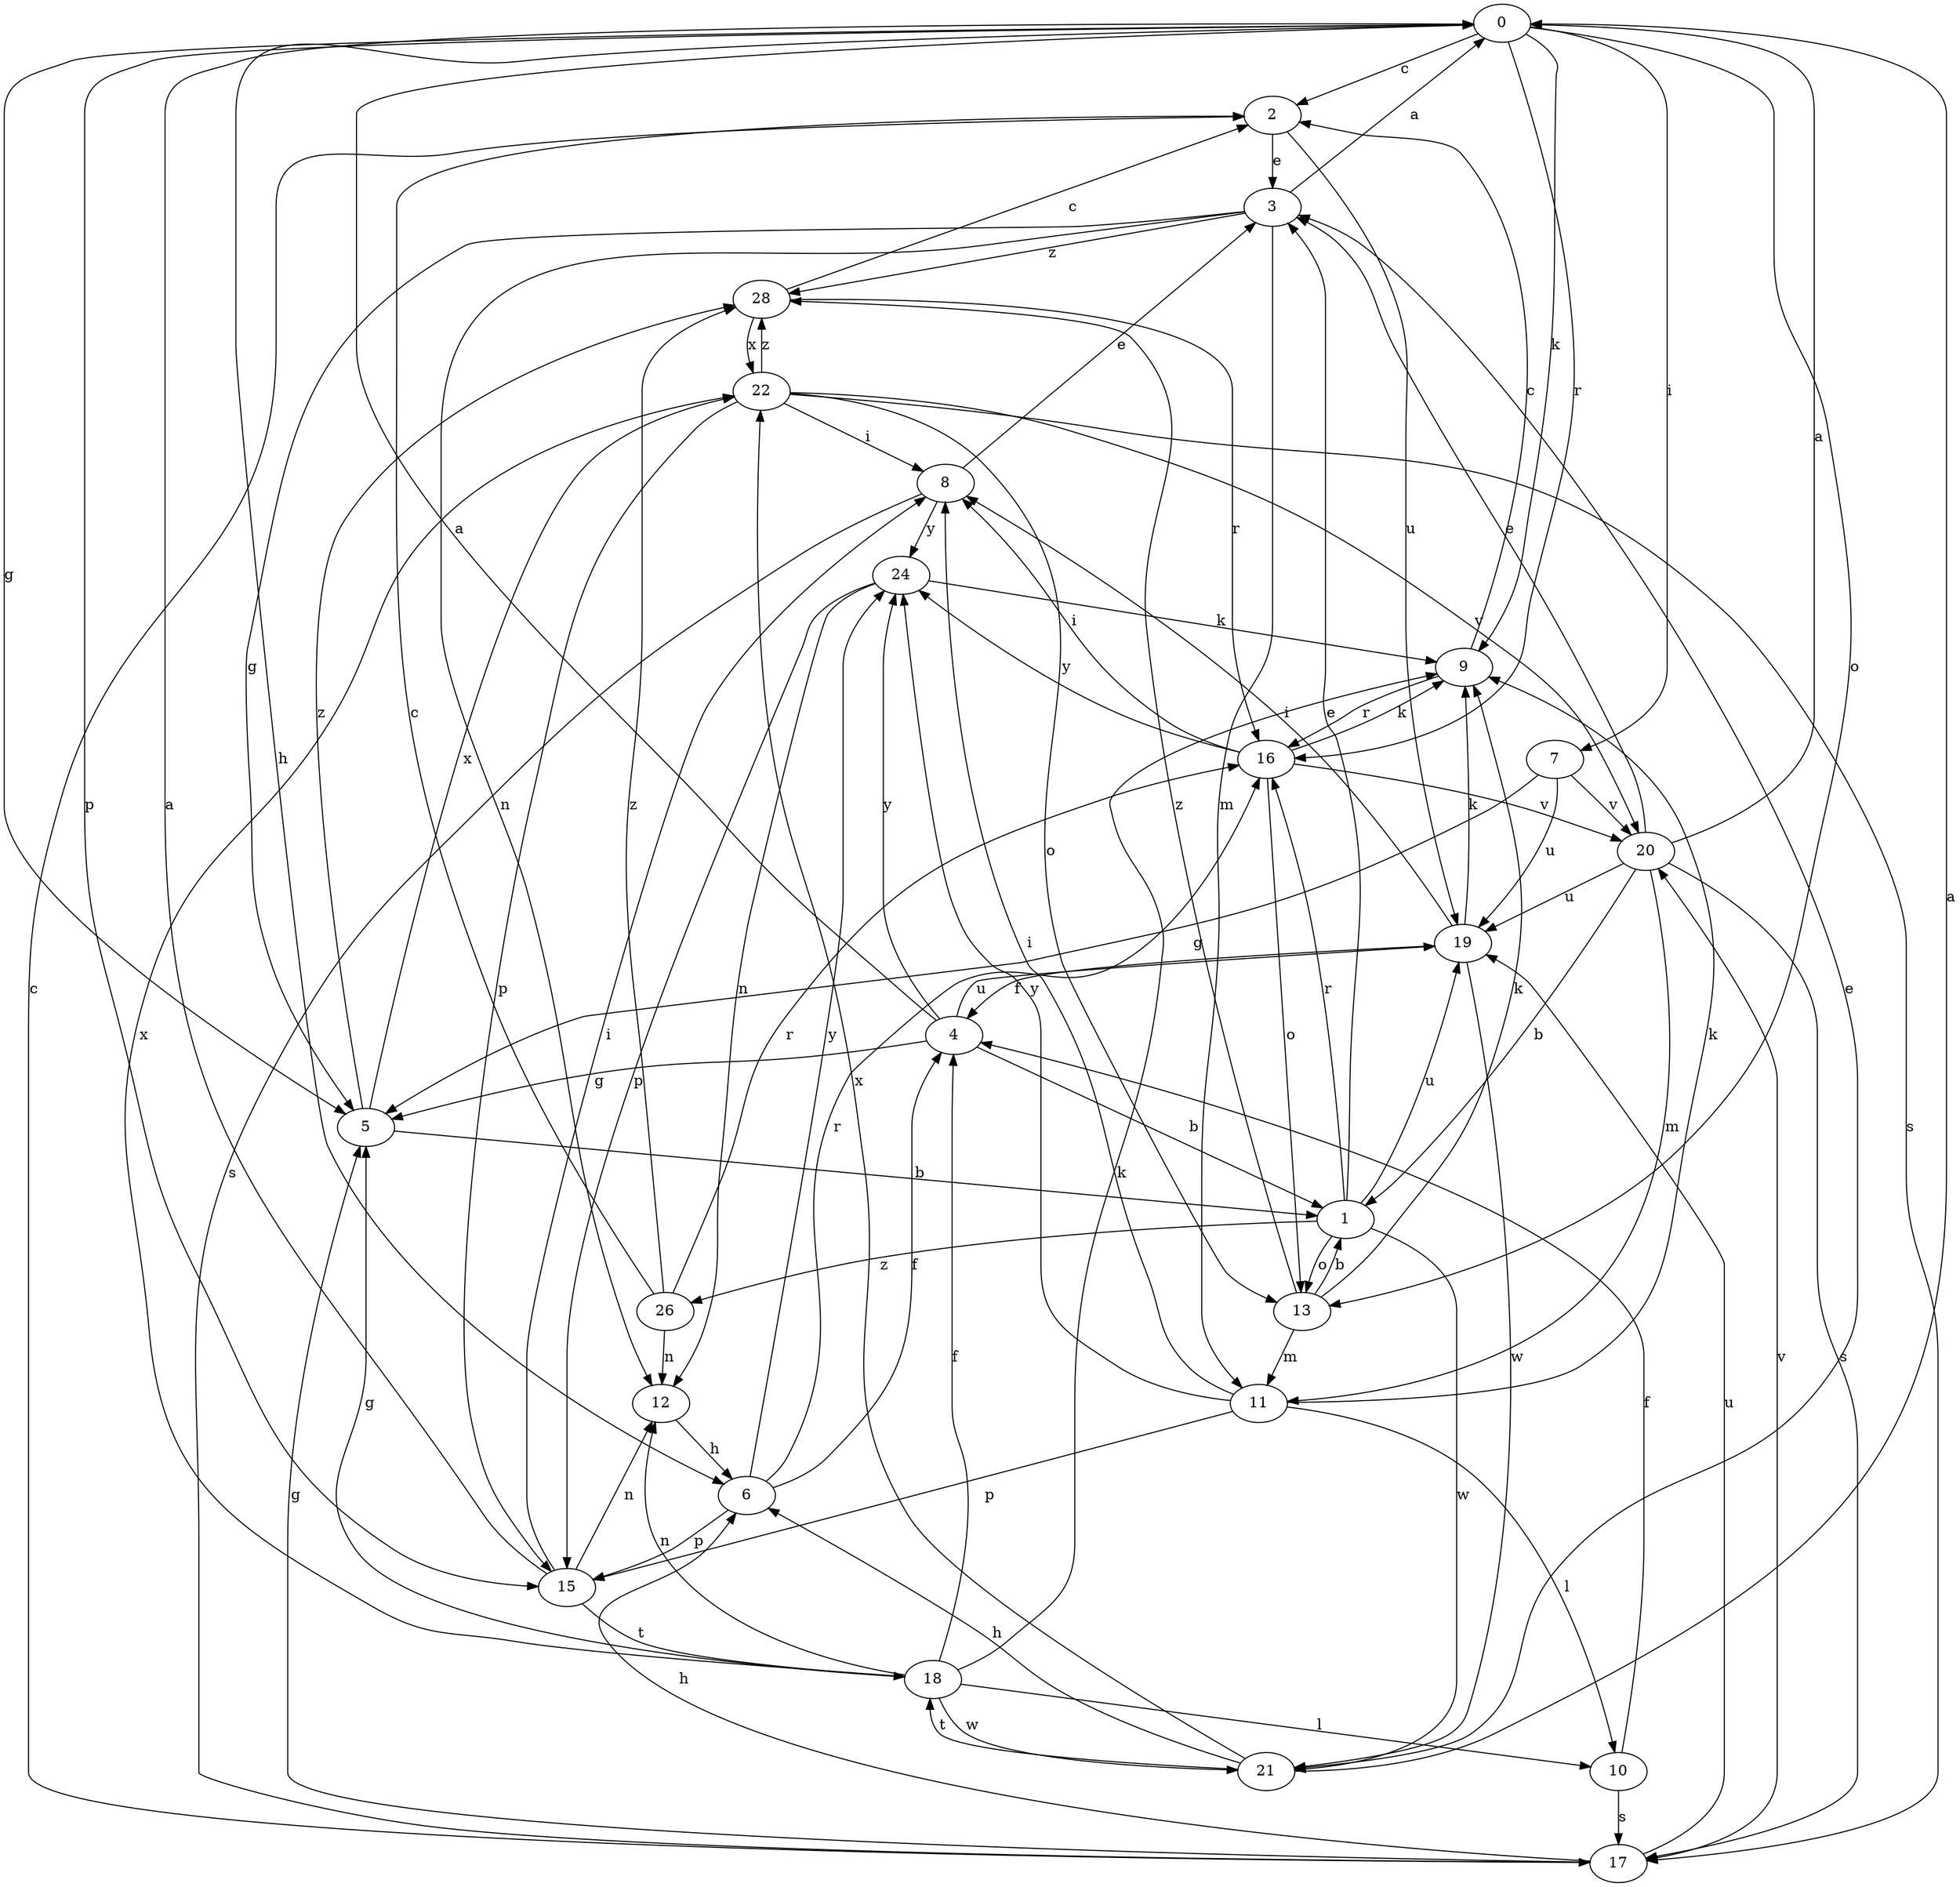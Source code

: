 strict digraph  {
0;
1;
2;
3;
4;
5;
6;
7;
8;
9;
10;
11;
12;
13;
15;
16;
17;
18;
19;
20;
21;
22;
24;
26;
28;
0 -> 2  [label=c];
0 -> 5  [label=g];
0 -> 6  [label=h];
0 -> 7  [label=i];
0 -> 9  [label=k];
0 -> 13  [label=o];
0 -> 15  [label=p];
0 -> 16  [label=r];
1 -> 3  [label=e];
1 -> 13  [label=o];
1 -> 16  [label=r];
1 -> 19  [label=u];
1 -> 21  [label=w];
1 -> 26  [label=z];
2 -> 3  [label=e];
2 -> 19  [label=u];
3 -> 0  [label=a];
3 -> 5  [label=g];
3 -> 11  [label=m];
3 -> 12  [label=n];
3 -> 28  [label=z];
4 -> 0  [label=a];
4 -> 1  [label=b];
4 -> 5  [label=g];
4 -> 19  [label=u];
4 -> 24  [label=y];
5 -> 1  [label=b];
5 -> 22  [label=x];
5 -> 28  [label=z];
6 -> 4  [label=f];
6 -> 15  [label=p];
6 -> 16  [label=r];
6 -> 24  [label=y];
7 -> 5  [label=g];
7 -> 19  [label=u];
7 -> 20  [label=v];
8 -> 3  [label=e];
8 -> 17  [label=s];
8 -> 24  [label=y];
9 -> 2  [label=c];
9 -> 16  [label=r];
10 -> 4  [label=f];
10 -> 17  [label=s];
11 -> 8  [label=i];
11 -> 9  [label=k];
11 -> 10  [label=l];
11 -> 15  [label=p];
11 -> 24  [label=y];
12 -> 6  [label=h];
13 -> 1  [label=b];
13 -> 9  [label=k];
13 -> 11  [label=m];
13 -> 28  [label=z];
15 -> 0  [label=a];
15 -> 8  [label=i];
15 -> 12  [label=n];
15 -> 18  [label=t];
16 -> 8  [label=i];
16 -> 9  [label=k];
16 -> 13  [label=o];
16 -> 20  [label=v];
16 -> 24  [label=y];
17 -> 2  [label=c];
17 -> 5  [label=g];
17 -> 6  [label=h];
17 -> 19  [label=u];
17 -> 20  [label=v];
18 -> 4  [label=f];
18 -> 5  [label=g];
18 -> 9  [label=k];
18 -> 10  [label=l];
18 -> 12  [label=n];
18 -> 21  [label=w];
18 -> 22  [label=x];
19 -> 4  [label=f];
19 -> 8  [label=i];
19 -> 9  [label=k];
19 -> 21  [label=w];
20 -> 0  [label=a];
20 -> 1  [label=b];
20 -> 3  [label=e];
20 -> 11  [label=m];
20 -> 17  [label=s];
20 -> 19  [label=u];
21 -> 0  [label=a];
21 -> 3  [label=e];
21 -> 6  [label=h];
21 -> 18  [label=t];
21 -> 22  [label=x];
22 -> 8  [label=i];
22 -> 13  [label=o];
22 -> 15  [label=p];
22 -> 17  [label=s];
22 -> 20  [label=v];
22 -> 28  [label=z];
24 -> 9  [label=k];
24 -> 12  [label=n];
24 -> 15  [label=p];
26 -> 2  [label=c];
26 -> 12  [label=n];
26 -> 16  [label=r];
26 -> 28  [label=z];
28 -> 2  [label=c];
28 -> 16  [label=r];
28 -> 22  [label=x];
}
